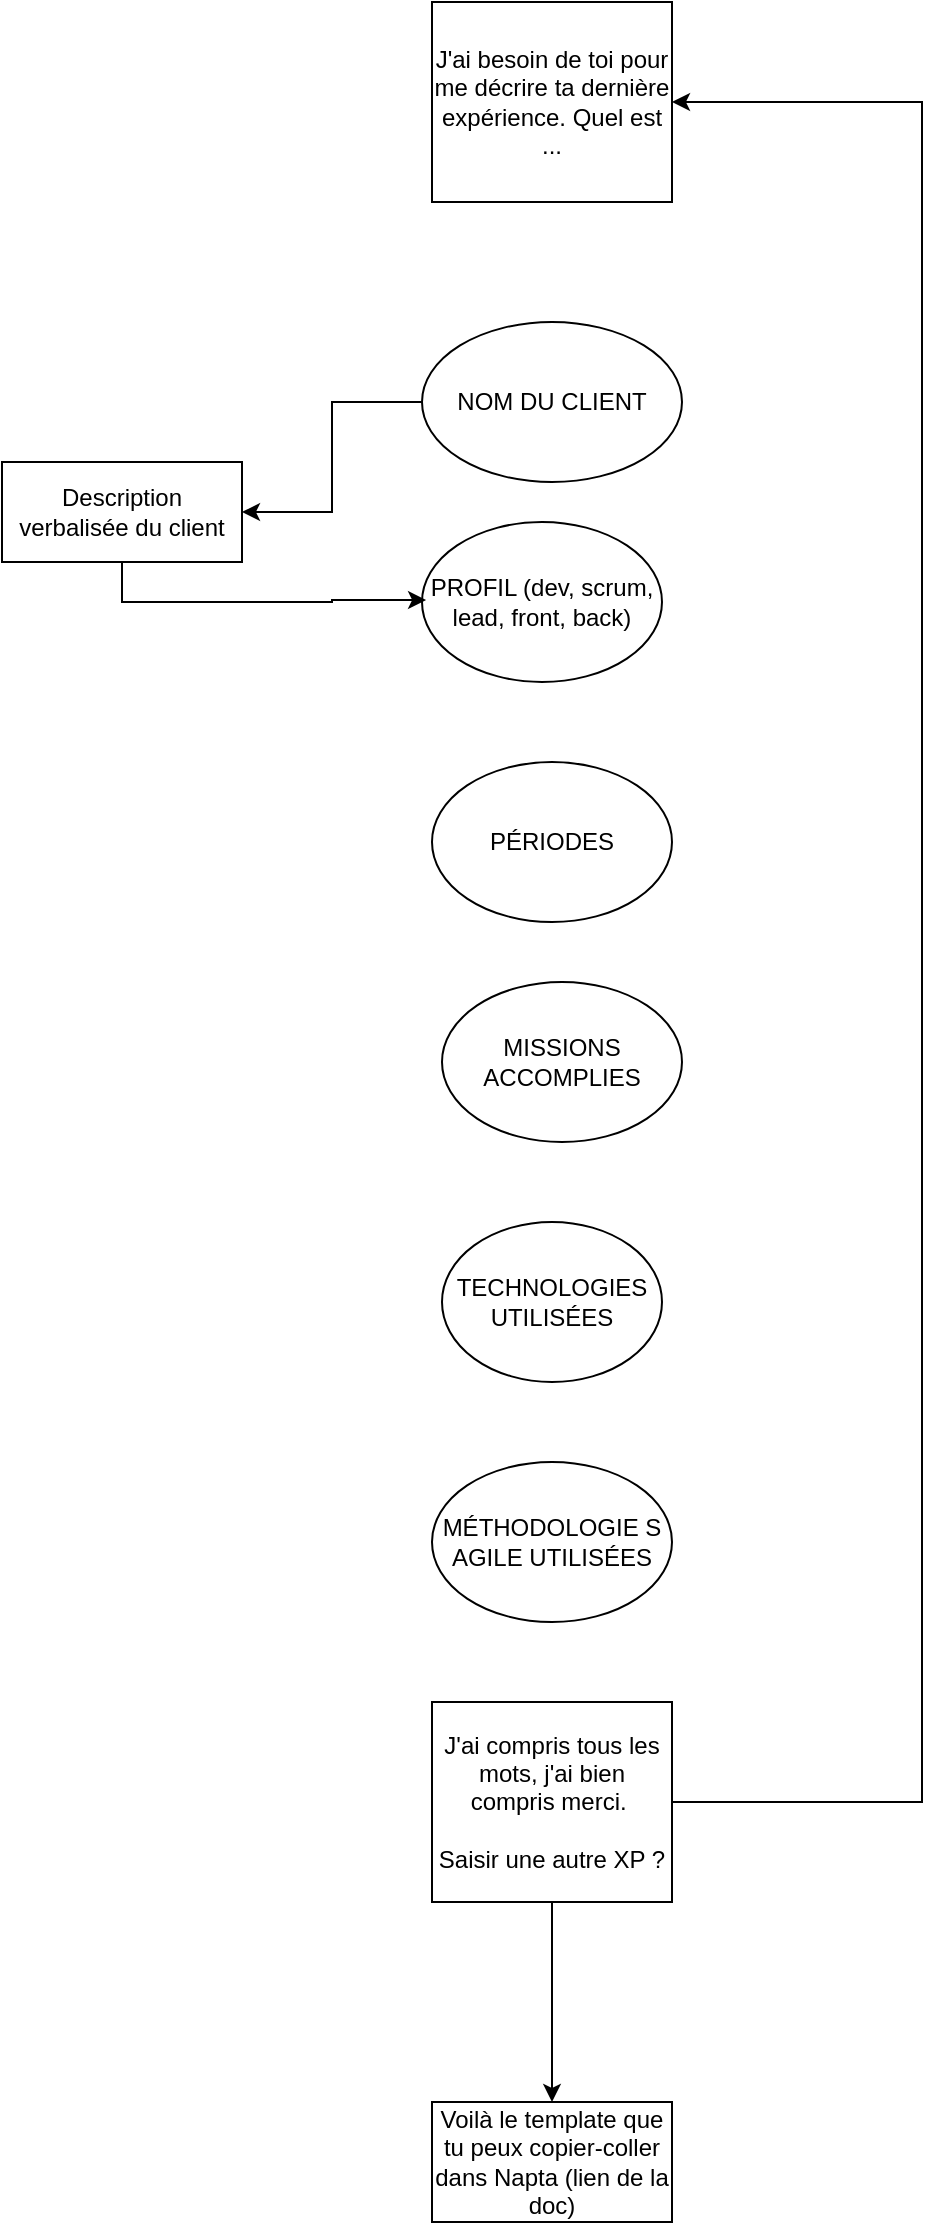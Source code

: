 <mxfile version="24.5.3" type="github">
  <diagram name="Page-1" id="lKbQUw9RVPmazEnuOnoC">
    <mxGraphModel dx="708" dy="496" grid="1" gridSize="10" guides="1" tooltips="1" connect="1" arrows="1" fold="1" page="1" pageScale="1" pageWidth="827" pageHeight="1169" math="0" shadow="0">
      <root>
        <mxCell id="0" />
        <mxCell id="1" parent="0" />
        <mxCell id="96W-rycw6KNxEAgTsfMm-1" value="J&#39;ai besoin de toi pour me décrire ta dernière expérience. Quel est ..." style="whiteSpace=wrap;html=1;" vertex="1" parent="1">
          <mxGeometry x="395" y="20" width="120" height="100" as="geometry" />
        </mxCell>
        <mxCell id="96W-rycw6KNxEAgTsfMm-16" value="" style="edgeStyle=orthogonalEdgeStyle;rounded=0;orthogonalLoop=1;jettySize=auto;html=1;" edge="1" parent="1" source="96W-rycw6KNxEAgTsfMm-4" target="96W-rycw6KNxEAgTsfMm-15">
          <mxGeometry relative="1" as="geometry" />
        </mxCell>
        <mxCell id="96W-rycw6KNxEAgTsfMm-4" value="NOM DU CLIENT" style="ellipse;whiteSpace=wrap;html=1;" vertex="1" parent="1">
          <mxGeometry x="390" y="180" width="130" height="80" as="geometry" />
        </mxCell>
        <mxCell id="96W-rycw6KNxEAgTsfMm-7" value="MISSIONS ACCOMPLIES" style="ellipse;whiteSpace=wrap;html=1;" vertex="1" parent="1">
          <mxGeometry x="400" y="510" width="120" height="80" as="geometry" />
        </mxCell>
        <mxCell id="96W-rycw6KNxEAgTsfMm-8" value="TECHNOLOGIES UTILISÉES" style="ellipse;whiteSpace=wrap;html=1;" vertex="1" parent="1">
          <mxGeometry x="400" y="630" width="110" height="80" as="geometry" />
        </mxCell>
        <mxCell id="96W-rycw6KNxEAgTsfMm-9" value="MÉTHODOLOGIE S AGILE UTILISÉES" style="ellipse;whiteSpace=wrap;html=1;" vertex="1" parent="1">
          <mxGeometry x="395" y="750" width="120" height="80" as="geometry" />
        </mxCell>
        <mxCell id="96W-rycw6KNxEAgTsfMm-11" value="PROFIL (dev, scrum, lead, front, back)" style="ellipse;whiteSpace=wrap;html=1;" vertex="1" parent="1">
          <mxGeometry x="390" y="280" width="120" height="80" as="geometry" />
        </mxCell>
        <mxCell id="96W-rycw6KNxEAgTsfMm-14" style="edgeStyle=orthogonalEdgeStyle;rounded=0;orthogonalLoop=1;jettySize=auto;html=1;entryX=1;entryY=0.5;entryDx=0;entryDy=0;" edge="1" parent="1" source="96W-rycw6KNxEAgTsfMm-13" target="96W-rycw6KNxEAgTsfMm-1">
          <mxGeometry relative="1" as="geometry">
            <mxPoint x="660" y="370" as="targetPoint" />
            <Array as="points">
              <mxPoint x="640" y="920" />
              <mxPoint x="640" y="70" />
            </Array>
          </mxGeometry>
        </mxCell>
        <mxCell id="96W-rycw6KNxEAgTsfMm-21" value="" style="edgeStyle=orthogonalEdgeStyle;rounded=0;orthogonalLoop=1;jettySize=auto;html=1;" edge="1" parent="1" source="96W-rycw6KNxEAgTsfMm-13" target="96W-rycw6KNxEAgTsfMm-20">
          <mxGeometry relative="1" as="geometry" />
        </mxCell>
        <mxCell id="96W-rycw6KNxEAgTsfMm-13" value="J&#39;ai compris tous les mots, j&#39;ai bien compris merci.&amp;nbsp;&lt;div&gt;&lt;br&gt;&lt;/div&gt;&lt;div&gt;Saisir une autre XP ?&lt;/div&gt;" style="whiteSpace=wrap;html=1;" vertex="1" parent="1">
          <mxGeometry x="395" y="870" width="120" height="100" as="geometry" />
        </mxCell>
        <mxCell id="96W-rycw6KNxEAgTsfMm-15" value="Description verbalisée du client" style="whiteSpace=wrap;html=1;" vertex="1" parent="1">
          <mxGeometry x="180" y="250" width="120" height="50" as="geometry" />
        </mxCell>
        <mxCell id="96W-rycw6KNxEAgTsfMm-17" style="edgeStyle=orthogonalEdgeStyle;rounded=0;orthogonalLoop=1;jettySize=auto;html=1;entryX=0.017;entryY=0.613;entryDx=0;entryDy=0;entryPerimeter=0;" edge="1" parent="1" source="96W-rycw6KNxEAgTsfMm-15">
          <mxGeometry relative="1" as="geometry">
            <mxPoint x="392.04" y="319.04" as="targetPoint" />
            <Array as="points">
              <mxPoint x="240" y="320" />
              <mxPoint x="345" y="320" />
              <mxPoint x="345" y="319" />
            </Array>
          </mxGeometry>
        </mxCell>
        <mxCell id="96W-rycw6KNxEAgTsfMm-6" value="PÉRIODES" style="ellipse;whiteSpace=wrap;html=1;" vertex="1" parent="1">
          <mxGeometry x="395" y="400" width="120" height="80" as="geometry" />
        </mxCell>
        <mxCell id="96W-rycw6KNxEAgTsfMm-20" value="Voilà le template que tu peux copier-coller dans Napta (lien de la doc)" style="whiteSpace=wrap;html=1;" vertex="1" parent="1">
          <mxGeometry x="395" y="1070" width="120" height="60" as="geometry" />
        </mxCell>
      </root>
    </mxGraphModel>
  </diagram>
</mxfile>

